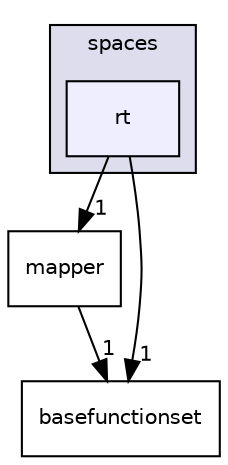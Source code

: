 digraph "rt" {
  compound=true
  node [ fontsize="10", fontname="Helvetica"];
  edge [ labelfontsize="10", labelfontname="Helvetica"];
  subgraph clusterdir_c10f7938b13dcbddf851adbb235e7250 {
    graph [ bgcolor="#ddddee", pencolor="black", label="spaces" fontname="Helvetica", fontsize="10", URL="dir_c10f7938b13dcbddf851adbb235e7250.html"]
  dir_1efbf3611b5e4e22347a1989874655ef [shape=box, label="rt", style="filled", fillcolor="#eeeeff", pencolor="black", URL="dir_1efbf3611b5e4e22347a1989874655ef.html"];
  }
  dir_35f64527f749db039c56891c71e9c2c5 [shape=box label="mapper" URL="dir_35f64527f749db039c56891c71e9c2c5.html"];
  dir_6d9e948cb89543348b04ec50bf9b369d [shape=box label="basefunctionset" URL="dir_6d9e948cb89543348b04ec50bf9b369d.html"];
  dir_35f64527f749db039c56891c71e9c2c5->dir_6d9e948cb89543348b04ec50bf9b369d [headlabel="1", labeldistance=1.5 headhref="dir_000030_000029.html"];
  dir_1efbf3611b5e4e22347a1989874655ef->dir_35f64527f749db039c56891c71e9c2c5 [headlabel="1", labeldistance=1.5 headhref="dir_000032_000030.html"];
  dir_1efbf3611b5e4e22347a1989874655ef->dir_6d9e948cb89543348b04ec50bf9b369d [headlabel="1", labeldistance=1.5 headhref="dir_000032_000029.html"];
}
